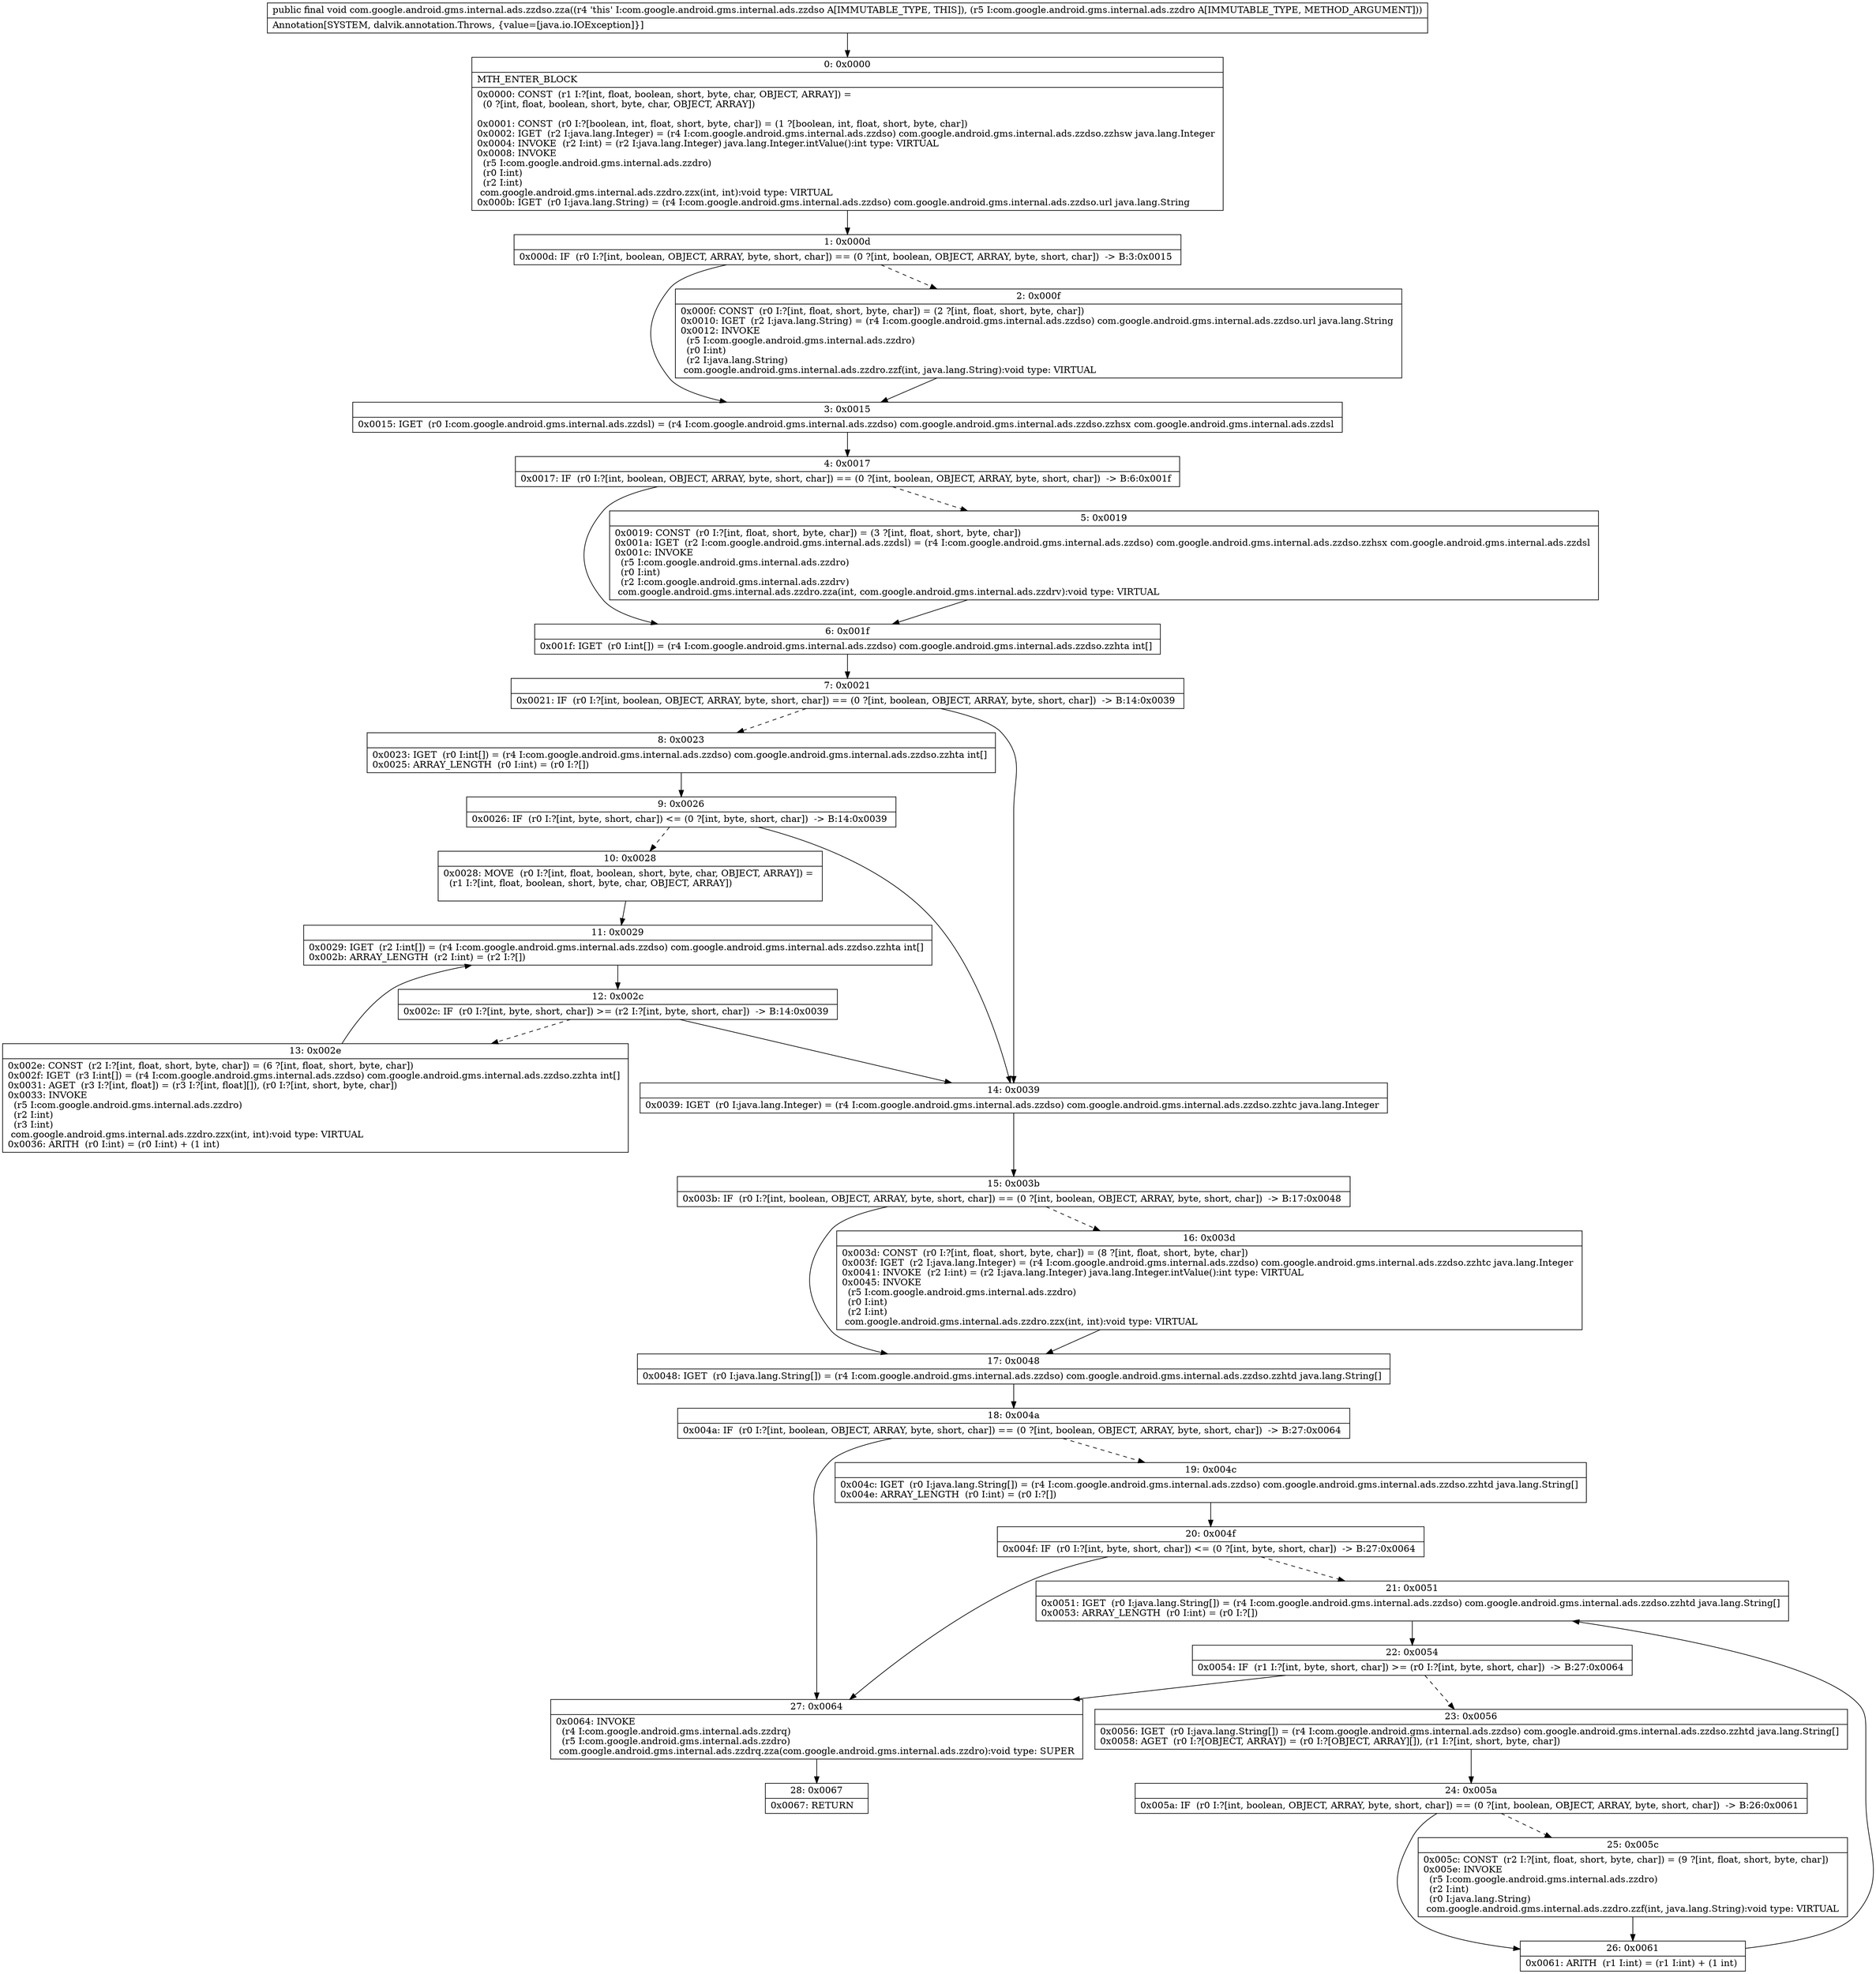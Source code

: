 digraph "CFG forcom.google.android.gms.internal.ads.zzdso.zza(Lcom\/google\/android\/gms\/internal\/ads\/zzdro;)V" {
Node_0 [shape=record,label="{0\:\ 0x0000|MTH_ENTER_BLOCK\l|0x0000: CONST  (r1 I:?[int, float, boolean, short, byte, char, OBJECT, ARRAY]) = \l  (0 ?[int, float, boolean, short, byte, char, OBJECT, ARRAY])\l \l0x0001: CONST  (r0 I:?[boolean, int, float, short, byte, char]) = (1 ?[boolean, int, float, short, byte, char]) \l0x0002: IGET  (r2 I:java.lang.Integer) = (r4 I:com.google.android.gms.internal.ads.zzdso) com.google.android.gms.internal.ads.zzdso.zzhsw java.lang.Integer \l0x0004: INVOKE  (r2 I:int) = (r2 I:java.lang.Integer) java.lang.Integer.intValue():int type: VIRTUAL \l0x0008: INVOKE  \l  (r5 I:com.google.android.gms.internal.ads.zzdro)\l  (r0 I:int)\l  (r2 I:int)\l com.google.android.gms.internal.ads.zzdro.zzx(int, int):void type: VIRTUAL \l0x000b: IGET  (r0 I:java.lang.String) = (r4 I:com.google.android.gms.internal.ads.zzdso) com.google.android.gms.internal.ads.zzdso.url java.lang.String \l}"];
Node_1 [shape=record,label="{1\:\ 0x000d|0x000d: IF  (r0 I:?[int, boolean, OBJECT, ARRAY, byte, short, char]) == (0 ?[int, boolean, OBJECT, ARRAY, byte, short, char])  \-\> B:3:0x0015 \l}"];
Node_2 [shape=record,label="{2\:\ 0x000f|0x000f: CONST  (r0 I:?[int, float, short, byte, char]) = (2 ?[int, float, short, byte, char]) \l0x0010: IGET  (r2 I:java.lang.String) = (r4 I:com.google.android.gms.internal.ads.zzdso) com.google.android.gms.internal.ads.zzdso.url java.lang.String \l0x0012: INVOKE  \l  (r5 I:com.google.android.gms.internal.ads.zzdro)\l  (r0 I:int)\l  (r2 I:java.lang.String)\l com.google.android.gms.internal.ads.zzdro.zzf(int, java.lang.String):void type: VIRTUAL \l}"];
Node_3 [shape=record,label="{3\:\ 0x0015|0x0015: IGET  (r0 I:com.google.android.gms.internal.ads.zzdsl) = (r4 I:com.google.android.gms.internal.ads.zzdso) com.google.android.gms.internal.ads.zzdso.zzhsx com.google.android.gms.internal.ads.zzdsl \l}"];
Node_4 [shape=record,label="{4\:\ 0x0017|0x0017: IF  (r0 I:?[int, boolean, OBJECT, ARRAY, byte, short, char]) == (0 ?[int, boolean, OBJECT, ARRAY, byte, short, char])  \-\> B:6:0x001f \l}"];
Node_5 [shape=record,label="{5\:\ 0x0019|0x0019: CONST  (r0 I:?[int, float, short, byte, char]) = (3 ?[int, float, short, byte, char]) \l0x001a: IGET  (r2 I:com.google.android.gms.internal.ads.zzdsl) = (r4 I:com.google.android.gms.internal.ads.zzdso) com.google.android.gms.internal.ads.zzdso.zzhsx com.google.android.gms.internal.ads.zzdsl \l0x001c: INVOKE  \l  (r5 I:com.google.android.gms.internal.ads.zzdro)\l  (r0 I:int)\l  (r2 I:com.google.android.gms.internal.ads.zzdrv)\l com.google.android.gms.internal.ads.zzdro.zza(int, com.google.android.gms.internal.ads.zzdrv):void type: VIRTUAL \l}"];
Node_6 [shape=record,label="{6\:\ 0x001f|0x001f: IGET  (r0 I:int[]) = (r4 I:com.google.android.gms.internal.ads.zzdso) com.google.android.gms.internal.ads.zzdso.zzhta int[] \l}"];
Node_7 [shape=record,label="{7\:\ 0x0021|0x0021: IF  (r0 I:?[int, boolean, OBJECT, ARRAY, byte, short, char]) == (0 ?[int, boolean, OBJECT, ARRAY, byte, short, char])  \-\> B:14:0x0039 \l}"];
Node_8 [shape=record,label="{8\:\ 0x0023|0x0023: IGET  (r0 I:int[]) = (r4 I:com.google.android.gms.internal.ads.zzdso) com.google.android.gms.internal.ads.zzdso.zzhta int[] \l0x0025: ARRAY_LENGTH  (r0 I:int) = (r0 I:?[]) \l}"];
Node_9 [shape=record,label="{9\:\ 0x0026|0x0026: IF  (r0 I:?[int, byte, short, char]) \<= (0 ?[int, byte, short, char])  \-\> B:14:0x0039 \l}"];
Node_10 [shape=record,label="{10\:\ 0x0028|0x0028: MOVE  (r0 I:?[int, float, boolean, short, byte, char, OBJECT, ARRAY]) = \l  (r1 I:?[int, float, boolean, short, byte, char, OBJECT, ARRAY])\l \l}"];
Node_11 [shape=record,label="{11\:\ 0x0029|0x0029: IGET  (r2 I:int[]) = (r4 I:com.google.android.gms.internal.ads.zzdso) com.google.android.gms.internal.ads.zzdso.zzhta int[] \l0x002b: ARRAY_LENGTH  (r2 I:int) = (r2 I:?[]) \l}"];
Node_12 [shape=record,label="{12\:\ 0x002c|0x002c: IF  (r0 I:?[int, byte, short, char]) \>= (r2 I:?[int, byte, short, char])  \-\> B:14:0x0039 \l}"];
Node_13 [shape=record,label="{13\:\ 0x002e|0x002e: CONST  (r2 I:?[int, float, short, byte, char]) = (6 ?[int, float, short, byte, char]) \l0x002f: IGET  (r3 I:int[]) = (r4 I:com.google.android.gms.internal.ads.zzdso) com.google.android.gms.internal.ads.zzdso.zzhta int[] \l0x0031: AGET  (r3 I:?[int, float]) = (r3 I:?[int, float][]), (r0 I:?[int, short, byte, char]) \l0x0033: INVOKE  \l  (r5 I:com.google.android.gms.internal.ads.zzdro)\l  (r2 I:int)\l  (r3 I:int)\l com.google.android.gms.internal.ads.zzdro.zzx(int, int):void type: VIRTUAL \l0x0036: ARITH  (r0 I:int) = (r0 I:int) + (1 int) \l}"];
Node_14 [shape=record,label="{14\:\ 0x0039|0x0039: IGET  (r0 I:java.lang.Integer) = (r4 I:com.google.android.gms.internal.ads.zzdso) com.google.android.gms.internal.ads.zzdso.zzhtc java.lang.Integer \l}"];
Node_15 [shape=record,label="{15\:\ 0x003b|0x003b: IF  (r0 I:?[int, boolean, OBJECT, ARRAY, byte, short, char]) == (0 ?[int, boolean, OBJECT, ARRAY, byte, short, char])  \-\> B:17:0x0048 \l}"];
Node_16 [shape=record,label="{16\:\ 0x003d|0x003d: CONST  (r0 I:?[int, float, short, byte, char]) = (8 ?[int, float, short, byte, char]) \l0x003f: IGET  (r2 I:java.lang.Integer) = (r4 I:com.google.android.gms.internal.ads.zzdso) com.google.android.gms.internal.ads.zzdso.zzhtc java.lang.Integer \l0x0041: INVOKE  (r2 I:int) = (r2 I:java.lang.Integer) java.lang.Integer.intValue():int type: VIRTUAL \l0x0045: INVOKE  \l  (r5 I:com.google.android.gms.internal.ads.zzdro)\l  (r0 I:int)\l  (r2 I:int)\l com.google.android.gms.internal.ads.zzdro.zzx(int, int):void type: VIRTUAL \l}"];
Node_17 [shape=record,label="{17\:\ 0x0048|0x0048: IGET  (r0 I:java.lang.String[]) = (r4 I:com.google.android.gms.internal.ads.zzdso) com.google.android.gms.internal.ads.zzdso.zzhtd java.lang.String[] \l}"];
Node_18 [shape=record,label="{18\:\ 0x004a|0x004a: IF  (r0 I:?[int, boolean, OBJECT, ARRAY, byte, short, char]) == (0 ?[int, boolean, OBJECT, ARRAY, byte, short, char])  \-\> B:27:0x0064 \l}"];
Node_19 [shape=record,label="{19\:\ 0x004c|0x004c: IGET  (r0 I:java.lang.String[]) = (r4 I:com.google.android.gms.internal.ads.zzdso) com.google.android.gms.internal.ads.zzdso.zzhtd java.lang.String[] \l0x004e: ARRAY_LENGTH  (r0 I:int) = (r0 I:?[]) \l}"];
Node_20 [shape=record,label="{20\:\ 0x004f|0x004f: IF  (r0 I:?[int, byte, short, char]) \<= (0 ?[int, byte, short, char])  \-\> B:27:0x0064 \l}"];
Node_21 [shape=record,label="{21\:\ 0x0051|0x0051: IGET  (r0 I:java.lang.String[]) = (r4 I:com.google.android.gms.internal.ads.zzdso) com.google.android.gms.internal.ads.zzdso.zzhtd java.lang.String[] \l0x0053: ARRAY_LENGTH  (r0 I:int) = (r0 I:?[]) \l}"];
Node_22 [shape=record,label="{22\:\ 0x0054|0x0054: IF  (r1 I:?[int, byte, short, char]) \>= (r0 I:?[int, byte, short, char])  \-\> B:27:0x0064 \l}"];
Node_23 [shape=record,label="{23\:\ 0x0056|0x0056: IGET  (r0 I:java.lang.String[]) = (r4 I:com.google.android.gms.internal.ads.zzdso) com.google.android.gms.internal.ads.zzdso.zzhtd java.lang.String[] \l0x0058: AGET  (r0 I:?[OBJECT, ARRAY]) = (r0 I:?[OBJECT, ARRAY][]), (r1 I:?[int, short, byte, char]) \l}"];
Node_24 [shape=record,label="{24\:\ 0x005a|0x005a: IF  (r0 I:?[int, boolean, OBJECT, ARRAY, byte, short, char]) == (0 ?[int, boolean, OBJECT, ARRAY, byte, short, char])  \-\> B:26:0x0061 \l}"];
Node_25 [shape=record,label="{25\:\ 0x005c|0x005c: CONST  (r2 I:?[int, float, short, byte, char]) = (9 ?[int, float, short, byte, char]) \l0x005e: INVOKE  \l  (r5 I:com.google.android.gms.internal.ads.zzdro)\l  (r2 I:int)\l  (r0 I:java.lang.String)\l com.google.android.gms.internal.ads.zzdro.zzf(int, java.lang.String):void type: VIRTUAL \l}"];
Node_26 [shape=record,label="{26\:\ 0x0061|0x0061: ARITH  (r1 I:int) = (r1 I:int) + (1 int) \l}"];
Node_27 [shape=record,label="{27\:\ 0x0064|0x0064: INVOKE  \l  (r4 I:com.google.android.gms.internal.ads.zzdrq)\l  (r5 I:com.google.android.gms.internal.ads.zzdro)\l com.google.android.gms.internal.ads.zzdrq.zza(com.google.android.gms.internal.ads.zzdro):void type: SUPER \l}"];
Node_28 [shape=record,label="{28\:\ 0x0067|0x0067: RETURN   \l}"];
MethodNode[shape=record,label="{public final void com.google.android.gms.internal.ads.zzdso.zza((r4 'this' I:com.google.android.gms.internal.ads.zzdso A[IMMUTABLE_TYPE, THIS]), (r5 I:com.google.android.gms.internal.ads.zzdro A[IMMUTABLE_TYPE, METHOD_ARGUMENT]))  | Annotation[SYSTEM, dalvik.annotation.Throws, \{value=[java.io.IOException]\}]\l}"];
MethodNode -> Node_0;
Node_0 -> Node_1;
Node_1 -> Node_2[style=dashed];
Node_1 -> Node_3;
Node_2 -> Node_3;
Node_3 -> Node_4;
Node_4 -> Node_5[style=dashed];
Node_4 -> Node_6;
Node_5 -> Node_6;
Node_6 -> Node_7;
Node_7 -> Node_8[style=dashed];
Node_7 -> Node_14;
Node_8 -> Node_9;
Node_9 -> Node_10[style=dashed];
Node_9 -> Node_14;
Node_10 -> Node_11;
Node_11 -> Node_12;
Node_12 -> Node_13[style=dashed];
Node_12 -> Node_14;
Node_13 -> Node_11;
Node_14 -> Node_15;
Node_15 -> Node_16[style=dashed];
Node_15 -> Node_17;
Node_16 -> Node_17;
Node_17 -> Node_18;
Node_18 -> Node_19[style=dashed];
Node_18 -> Node_27;
Node_19 -> Node_20;
Node_20 -> Node_21[style=dashed];
Node_20 -> Node_27;
Node_21 -> Node_22;
Node_22 -> Node_23[style=dashed];
Node_22 -> Node_27;
Node_23 -> Node_24;
Node_24 -> Node_25[style=dashed];
Node_24 -> Node_26;
Node_25 -> Node_26;
Node_26 -> Node_21;
Node_27 -> Node_28;
}

